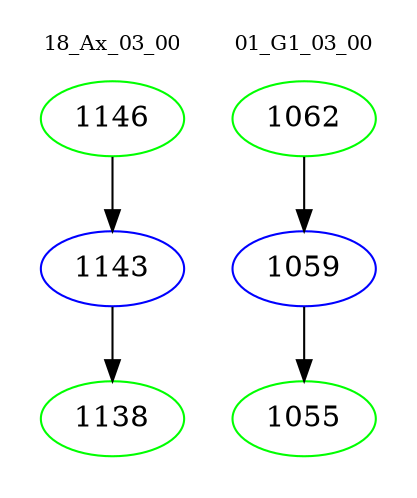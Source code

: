 digraph{
subgraph cluster_0 {
color = white
label = "18_Ax_03_00";
fontsize=10;
T0_1146 [label="1146", color="green"]
T0_1146 -> T0_1143 [color="black"]
T0_1143 [label="1143", color="blue"]
T0_1143 -> T0_1138 [color="black"]
T0_1138 [label="1138", color="green"]
}
subgraph cluster_1 {
color = white
label = "01_G1_03_00";
fontsize=10;
T1_1062 [label="1062", color="green"]
T1_1062 -> T1_1059 [color="black"]
T1_1059 [label="1059", color="blue"]
T1_1059 -> T1_1055 [color="black"]
T1_1055 [label="1055", color="green"]
}
}
